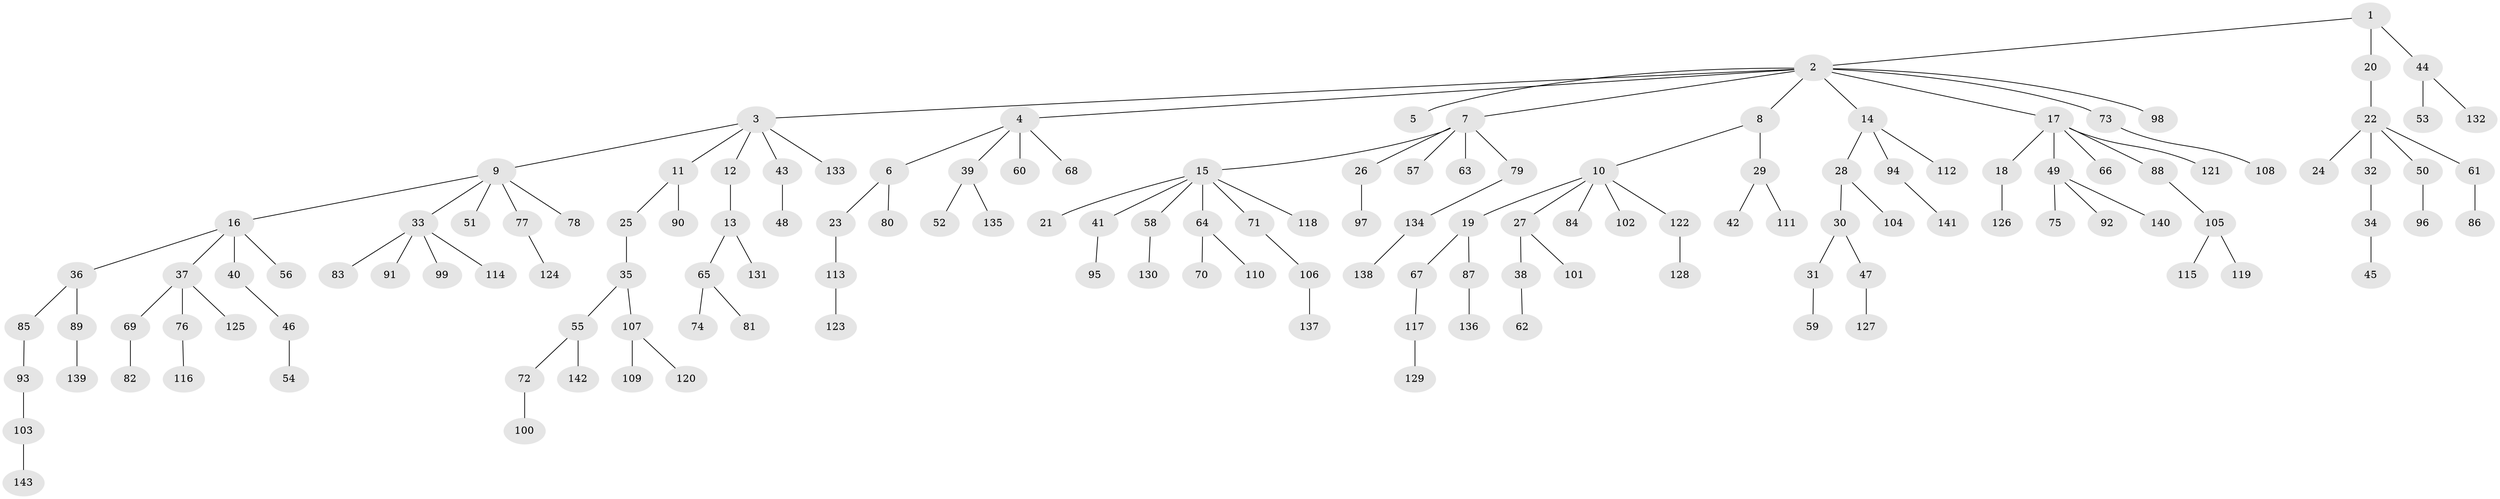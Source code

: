 // Generated by graph-tools (version 1.1) at 2025/50/03/09/25 03:50:24]
// undirected, 143 vertices, 142 edges
graph export_dot {
graph [start="1"]
  node [color=gray90,style=filled];
  1;
  2;
  3;
  4;
  5;
  6;
  7;
  8;
  9;
  10;
  11;
  12;
  13;
  14;
  15;
  16;
  17;
  18;
  19;
  20;
  21;
  22;
  23;
  24;
  25;
  26;
  27;
  28;
  29;
  30;
  31;
  32;
  33;
  34;
  35;
  36;
  37;
  38;
  39;
  40;
  41;
  42;
  43;
  44;
  45;
  46;
  47;
  48;
  49;
  50;
  51;
  52;
  53;
  54;
  55;
  56;
  57;
  58;
  59;
  60;
  61;
  62;
  63;
  64;
  65;
  66;
  67;
  68;
  69;
  70;
  71;
  72;
  73;
  74;
  75;
  76;
  77;
  78;
  79;
  80;
  81;
  82;
  83;
  84;
  85;
  86;
  87;
  88;
  89;
  90;
  91;
  92;
  93;
  94;
  95;
  96;
  97;
  98;
  99;
  100;
  101;
  102;
  103;
  104;
  105;
  106;
  107;
  108;
  109;
  110;
  111;
  112;
  113;
  114;
  115;
  116;
  117;
  118;
  119;
  120;
  121;
  122;
  123;
  124;
  125;
  126;
  127;
  128;
  129;
  130;
  131;
  132;
  133;
  134;
  135;
  136;
  137;
  138;
  139;
  140;
  141;
  142;
  143;
  1 -- 2;
  1 -- 20;
  1 -- 44;
  2 -- 3;
  2 -- 4;
  2 -- 5;
  2 -- 7;
  2 -- 8;
  2 -- 14;
  2 -- 17;
  2 -- 73;
  2 -- 98;
  3 -- 9;
  3 -- 11;
  3 -- 12;
  3 -- 43;
  3 -- 133;
  4 -- 6;
  4 -- 39;
  4 -- 60;
  4 -- 68;
  6 -- 23;
  6 -- 80;
  7 -- 15;
  7 -- 26;
  7 -- 57;
  7 -- 63;
  7 -- 79;
  8 -- 10;
  8 -- 29;
  9 -- 16;
  9 -- 33;
  9 -- 51;
  9 -- 77;
  9 -- 78;
  10 -- 19;
  10 -- 27;
  10 -- 84;
  10 -- 102;
  10 -- 122;
  11 -- 25;
  11 -- 90;
  12 -- 13;
  13 -- 65;
  13 -- 131;
  14 -- 28;
  14 -- 94;
  14 -- 112;
  15 -- 21;
  15 -- 41;
  15 -- 58;
  15 -- 64;
  15 -- 71;
  15 -- 118;
  16 -- 36;
  16 -- 37;
  16 -- 40;
  16 -- 56;
  17 -- 18;
  17 -- 49;
  17 -- 66;
  17 -- 88;
  17 -- 121;
  18 -- 126;
  19 -- 67;
  19 -- 87;
  20 -- 22;
  22 -- 24;
  22 -- 32;
  22 -- 50;
  22 -- 61;
  23 -- 113;
  25 -- 35;
  26 -- 97;
  27 -- 38;
  27 -- 101;
  28 -- 30;
  28 -- 104;
  29 -- 42;
  29 -- 111;
  30 -- 31;
  30 -- 47;
  31 -- 59;
  32 -- 34;
  33 -- 83;
  33 -- 91;
  33 -- 99;
  33 -- 114;
  34 -- 45;
  35 -- 55;
  35 -- 107;
  36 -- 85;
  36 -- 89;
  37 -- 69;
  37 -- 76;
  37 -- 125;
  38 -- 62;
  39 -- 52;
  39 -- 135;
  40 -- 46;
  41 -- 95;
  43 -- 48;
  44 -- 53;
  44 -- 132;
  46 -- 54;
  47 -- 127;
  49 -- 75;
  49 -- 92;
  49 -- 140;
  50 -- 96;
  55 -- 72;
  55 -- 142;
  58 -- 130;
  61 -- 86;
  64 -- 70;
  64 -- 110;
  65 -- 74;
  65 -- 81;
  67 -- 117;
  69 -- 82;
  71 -- 106;
  72 -- 100;
  73 -- 108;
  76 -- 116;
  77 -- 124;
  79 -- 134;
  85 -- 93;
  87 -- 136;
  88 -- 105;
  89 -- 139;
  93 -- 103;
  94 -- 141;
  103 -- 143;
  105 -- 115;
  105 -- 119;
  106 -- 137;
  107 -- 109;
  107 -- 120;
  113 -- 123;
  117 -- 129;
  122 -- 128;
  134 -- 138;
}
